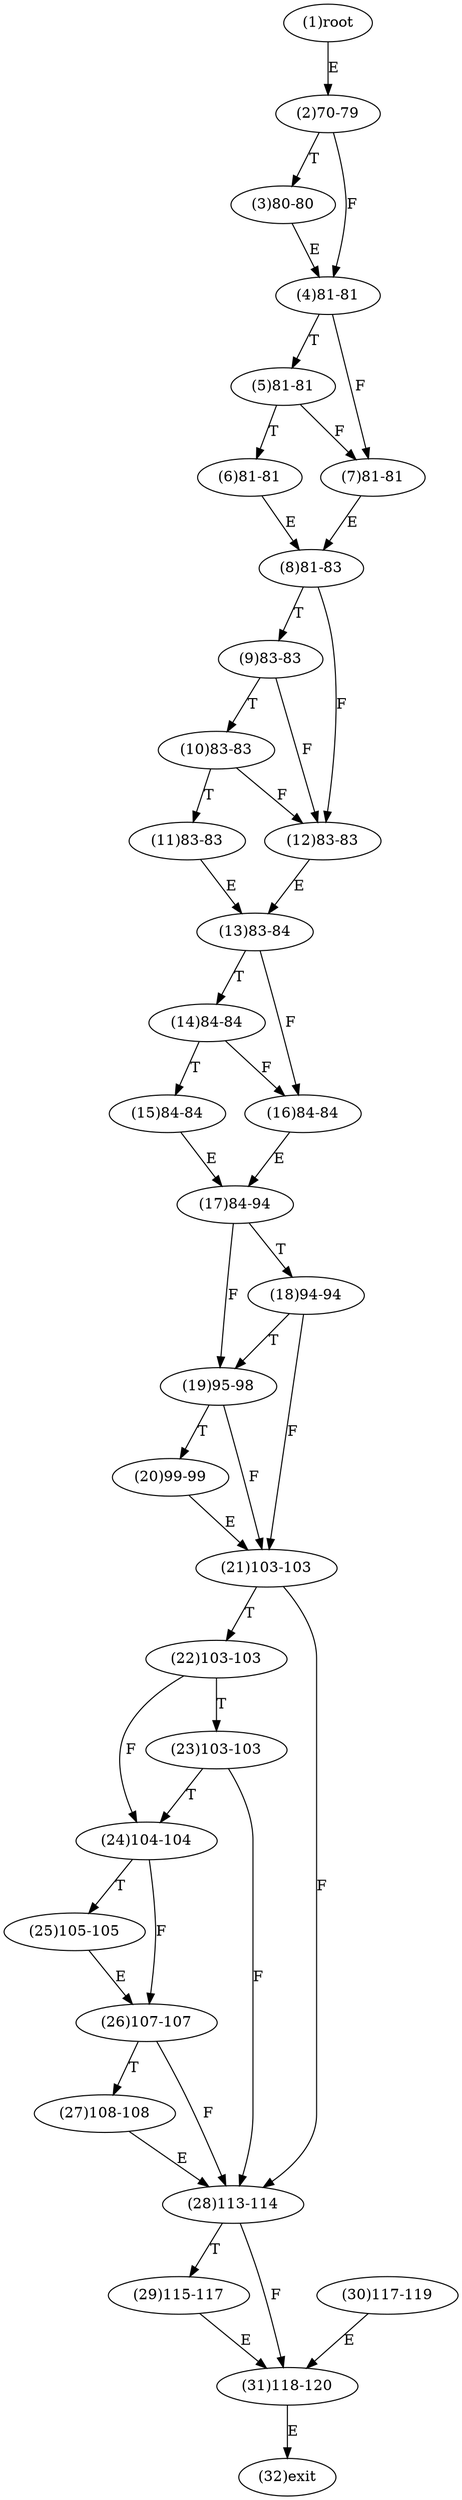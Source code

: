 digraph "" { 
1[ label="(1)root"];
2[ label="(2)70-79"];
3[ label="(3)80-80"];
4[ label="(4)81-81"];
5[ label="(5)81-81"];
6[ label="(6)81-81"];
7[ label="(7)81-81"];
8[ label="(8)81-83"];
9[ label="(9)83-83"];
10[ label="(10)83-83"];
11[ label="(11)83-83"];
12[ label="(12)83-83"];
13[ label="(13)83-84"];
14[ label="(14)84-84"];
15[ label="(15)84-84"];
17[ label="(17)84-94"];
16[ label="(16)84-84"];
19[ label="(19)95-98"];
18[ label="(18)94-94"];
21[ label="(21)103-103"];
20[ label="(20)99-99"];
23[ label="(23)103-103"];
22[ label="(22)103-103"];
25[ label="(25)105-105"];
24[ label="(24)104-104"];
27[ label="(27)108-108"];
26[ label="(26)107-107"];
29[ label="(29)115-117"];
28[ label="(28)113-114"];
31[ label="(31)118-120"];
30[ label="(30)117-119"];
32[ label="(32)exit"];
1->2[ label="E"];
2->4[ label="F"];
2->3[ label="T"];
3->4[ label="E"];
4->7[ label="F"];
4->5[ label="T"];
5->7[ label="F"];
5->6[ label="T"];
6->8[ label="E"];
7->8[ label="E"];
8->12[ label="F"];
8->9[ label="T"];
9->12[ label="F"];
9->10[ label="T"];
10->12[ label="F"];
10->11[ label="T"];
11->13[ label="E"];
12->13[ label="E"];
13->16[ label="F"];
13->14[ label="T"];
14->16[ label="F"];
14->15[ label="T"];
15->17[ label="E"];
16->17[ label="E"];
17->19[ label="F"];
17->18[ label="T"];
18->21[ label="F"];
18->19[ label="T"];
19->21[ label="F"];
19->20[ label="T"];
20->21[ label="E"];
21->28[ label="F"];
21->22[ label="T"];
22->24[ label="F"];
22->23[ label="T"];
23->28[ label="F"];
23->24[ label="T"];
24->26[ label="F"];
24->25[ label="T"];
25->26[ label="E"];
26->28[ label="F"];
26->27[ label="T"];
27->28[ label="E"];
28->31[ label="F"];
28->29[ label="T"];
29->31[ label="E"];
30->31[ label="E"];
31->32[ label="E"];
}